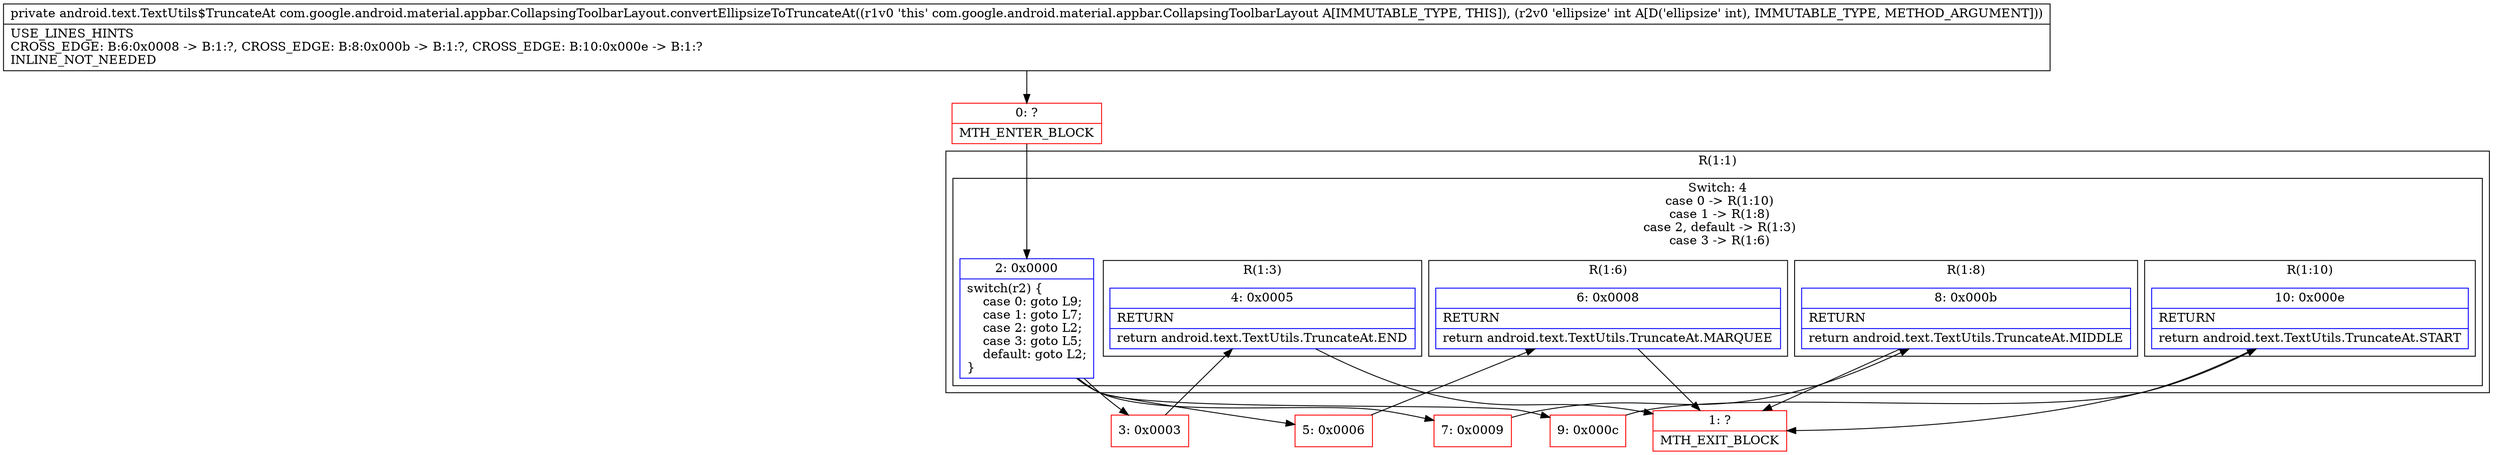digraph "CFG forcom.google.android.material.appbar.CollapsingToolbarLayout.convertEllipsizeToTruncateAt(I)Landroid\/text\/TextUtils$TruncateAt;" {
subgraph cluster_Region_630487435 {
label = "R(1:1)";
node [shape=record,color=blue];
subgraph cluster_SwitchRegion_1849345232 {
label = "Switch: 4
 case 0 -> R(1:10)
 case 1 -> R(1:8)
 case 2, default -> R(1:3)
 case 3 -> R(1:6)";
node [shape=record,color=blue];
Node_2 [shape=record,label="{2\:\ 0x0000|switch(r2) \{\l    case 0: goto L9;\l    case 1: goto L7;\l    case 2: goto L2;\l    case 3: goto L5;\l    default: goto L2;\l\}\l}"];
subgraph cluster_Region_466838167 {
label = "R(1:10)";
node [shape=record,color=blue];
Node_10 [shape=record,label="{10\:\ 0x000e|RETURN\l|return android.text.TextUtils.TruncateAt.START\l}"];
}
subgraph cluster_Region_508315782 {
label = "R(1:8)";
node [shape=record,color=blue];
Node_8 [shape=record,label="{8\:\ 0x000b|RETURN\l|return android.text.TextUtils.TruncateAt.MIDDLE\l}"];
}
subgraph cluster_Region_412230373 {
label = "R(1:3)";
node [shape=record,color=blue];
Node_4 [shape=record,label="{4\:\ 0x0005|RETURN\l|return android.text.TextUtils.TruncateAt.END\l}"];
}
subgraph cluster_Region_548829539 {
label = "R(1:6)";
node [shape=record,color=blue];
Node_6 [shape=record,label="{6\:\ 0x0008|RETURN\l|return android.text.TextUtils.TruncateAt.MARQUEE\l}"];
}
}
}
Node_0 [shape=record,color=red,label="{0\:\ ?|MTH_ENTER_BLOCK\l}"];
Node_3 [shape=record,color=red,label="{3\:\ 0x0003}"];
Node_1 [shape=record,color=red,label="{1\:\ ?|MTH_EXIT_BLOCK\l}"];
Node_5 [shape=record,color=red,label="{5\:\ 0x0006}"];
Node_7 [shape=record,color=red,label="{7\:\ 0x0009}"];
Node_9 [shape=record,color=red,label="{9\:\ 0x000c}"];
MethodNode[shape=record,label="{private android.text.TextUtils$TruncateAt com.google.android.material.appbar.CollapsingToolbarLayout.convertEllipsizeToTruncateAt((r1v0 'this' com.google.android.material.appbar.CollapsingToolbarLayout A[IMMUTABLE_TYPE, THIS]), (r2v0 'ellipsize' int A[D('ellipsize' int), IMMUTABLE_TYPE, METHOD_ARGUMENT]))  | USE_LINES_HINTS\lCROSS_EDGE: B:6:0x0008 \-\> B:1:?, CROSS_EDGE: B:8:0x000b \-\> B:1:?, CROSS_EDGE: B:10:0x000e \-\> B:1:?\lINLINE_NOT_NEEDED\l}"];
MethodNode -> Node_0;Node_2 -> Node_3;
Node_2 -> Node_5;
Node_2 -> Node_7;
Node_2 -> Node_9;
Node_10 -> Node_1;
Node_8 -> Node_1;
Node_4 -> Node_1;
Node_6 -> Node_1;
Node_0 -> Node_2;
Node_3 -> Node_4;
Node_5 -> Node_6;
Node_7 -> Node_8;
Node_9 -> Node_10;
}

